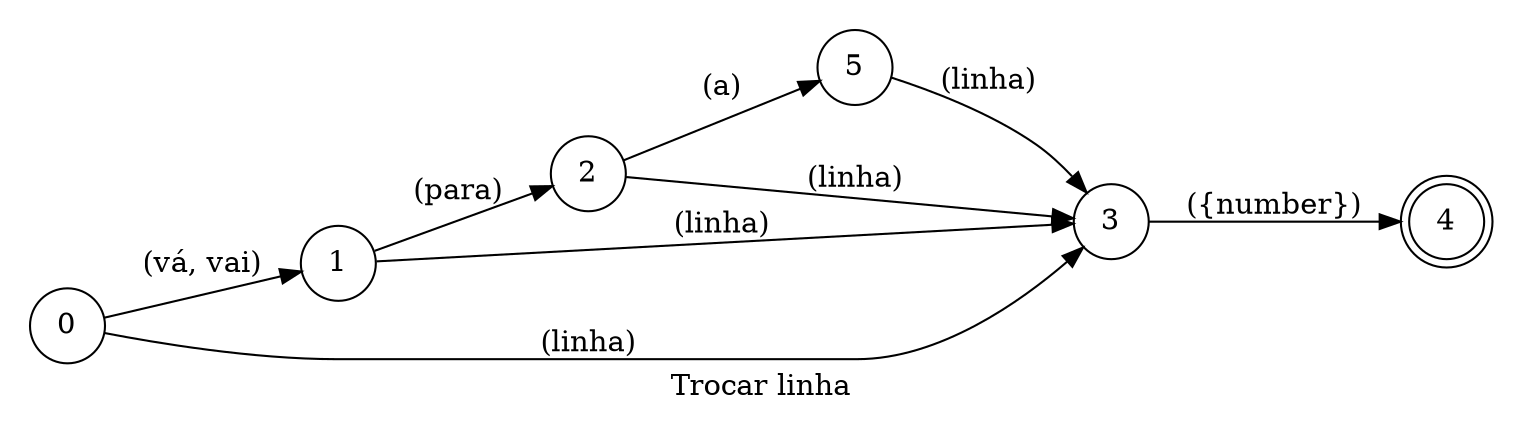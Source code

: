 digraph GoToLine {
    id="go_to_line";
    label="Trocar linha";
    lang="pt-BR";
    langName="Português";
    pad="0.2";
    rankdir=LR;
    node[shape=doublecircle]; 4;
    node[shape=circle];

    0 -> 1 [label="(vá, vai)"];
    1 -> 2 [label="(para)"];
    2 -> 5 [label="(a)"];
    {2 1 0 5} -> 3 [label="(linha)"];
    3 -> 4 [label="({number})", store=line];

    title="Trocar linha";
    desc="Move or cursor para uma linha diferente";
}